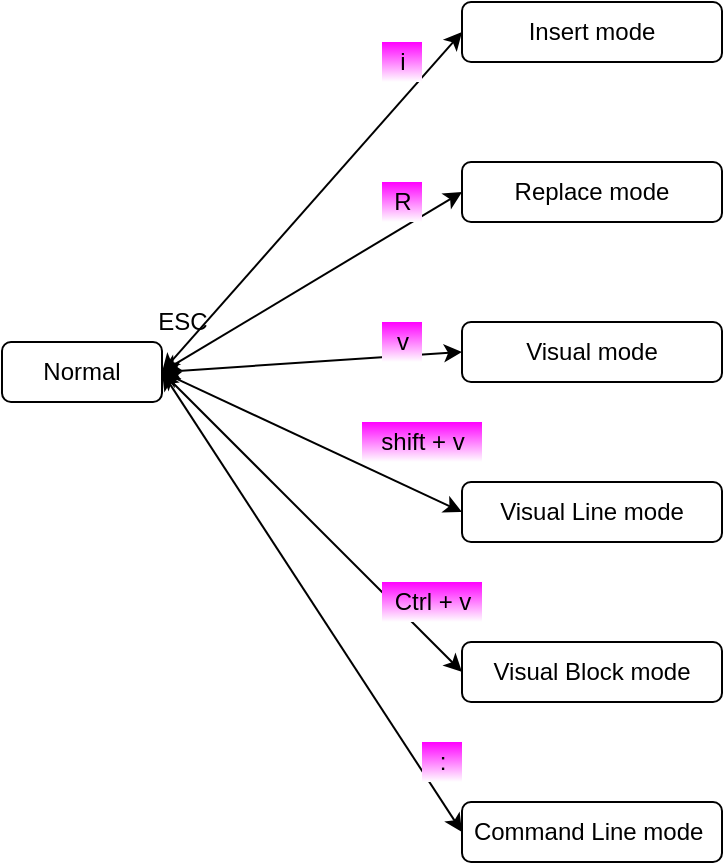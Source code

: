 <mxfile version="14.1.8" type="device"><diagram id="RLSje9vRHY7v4DiEY5Mu" name="Page-1"><mxGraphModel dx="906" dy="664" grid="1" gridSize="10" guides="1" tooltips="1" connect="1" arrows="1" fold="1" page="1" pageScale="1" pageWidth="827" pageHeight="1169" math="0" shadow="0"><root><mxCell id="0"/><mxCell id="1" parent="0"/><mxCell id="G6lRnmCvlqdJt1yWAenH-1" value="Normal" style="rounded=1;whiteSpace=wrap;html=1;" vertex="1" parent="1"><mxGeometry x="40" y="250" width="80" height="30" as="geometry"/></mxCell><mxCell id="G6lRnmCvlqdJt1yWAenH-2" value="Insert mode" style="rounded=1;whiteSpace=wrap;html=1;" vertex="1" parent="1"><mxGeometry x="270" y="80" width="130" height="30" as="geometry"/></mxCell><mxCell id="G6lRnmCvlqdJt1yWAenH-3" value="" style="endArrow=classic;startArrow=classic;html=1;exitX=1;exitY=0.5;exitDx=0;exitDy=0;entryX=0;entryY=0.5;entryDx=0;entryDy=0;" edge="1" parent="1" source="G6lRnmCvlqdJt1yWAenH-1" target="G6lRnmCvlqdJt1yWAenH-2"><mxGeometry width="50" height="50" relative="1" as="geometry"><mxPoint x="170" y="190" as="sourcePoint"/><mxPoint x="220" y="140" as="targetPoint"/></mxGeometry></mxCell><mxCell id="G6lRnmCvlqdJt1yWAenH-5" value="ESC" style="text;html=1;align=center;verticalAlign=middle;resizable=0;points=[];autosize=1;" vertex="1" parent="1"><mxGeometry x="110" y="230" width="40" height="20" as="geometry"/></mxCell><mxCell id="G6lRnmCvlqdJt1yWAenH-6" value="Replace mode" style="rounded=1;whiteSpace=wrap;html=1;" vertex="1" parent="1"><mxGeometry x="270" y="160" width="130" height="30" as="geometry"/></mxCell><mxCell id="G6lRnmCvlqdJt1yWAenH-7" value="Visual Line mode" style="rounded=1;whiteSpace=wrap;html=1;" vertex="1" parent="1"><mxGeometry x="270" y="320" width="130" height="30" as="geometry"/></mxCell><mxCell id="G6lRnmCvlqdJt1yWAenH-8" value="Visual Block mode" style="rounded=1;whiteSpace=wrap;html=1;" vertex="1" parent="1"><mxGeometry x="270" y="400" width="130" height="30" as="geometry"/></mxCell><mxCell id="G6lRnmCvlqdJt1yWAenH-9" value="Command Line mode&amp;nbsp;" style="rounded=1;whiteSpace=wrap;html=1;" vertex="1" parent="1"><mxGeometry x="270" y="480" width="130" height="30" as="geometry"/></mxCell><mxCell id="G6lRnmCvlqdJt1yWAenH-11" value="" style="endArrow=classic;startArrow=classic;html=1;exitX=1;exitY=0.5;exitDx=0;exitDy=0;entryX=0;entryY=0.5;entryDx=0;entryDy=0;" edge="1" parent="1" source="G6lRnmCvlqdJt1yWAenH-1" target="G6lRnmCvlqdJt1yWAenH-6"><mxGeometry width="50" height="50" relative="1" as="geometry"><mxPoint x="150" y="300" as="sourcePoint"/><mxPoint x="200" y="250" as="targetPoint"/></mxGeometry></mxCell><mxCell id="G6lRnmCvlqdJt1yWAenH-12" value="R" style="text;html=1;align=center;verticalAlign=middle;resizable=0;points=[];autosize=1;gradientColor=#ffffff;fillColor=#FF00FF;" vertex="1" parent="1"><mxGeometry x="230" y="170" width="20" height="20" as="geometry"/></mxCell><mxCell id="G6lRnmCvlqdJt1yWAenH-15" value="" style="endArrow=classic;startArrow=classic;html=1;exitX=1;exitY=0.5;exitDx=0;exitDy=0;entryX=0;entryY=0.5;entryDx=0;entryDy=0;" edge="1" parent="1" source="G6lRnmCvlqdJt1yWAenH-1" target="G6lRnmCvlqdJt1yWAenH-7"><mxGeometry width="50" height="50" relative="1" as="geometry"><mxPoint x="150" y="340" as="sourcePoint"/><mxPoint x="200" y="290" as="targetPoint"/></mxGeometry></mxCell><mxCell id="G6lRnmCvlqdJt1yWAenH-16" value="shift + v" style="text;html=1;align=center;verticalAlign=middle;resizable=0;points=[];autosize=1;gradientColor=#ffffff;fillColor=#FF00FF;" vertex="1" parent="1"><mxGeometry x="220" y="290" width="60" height="20" as="geometry"/></mxCell><mxCell id="G6lRnmCvlqdJt1yWAenH-17" value="" style="endArrow=classic;startArrow=classic;html=1;exitX=1;exitY=0.5;exitDx=0;exitDy=0;entryX=0;entryY=0.5;entryDx=0;entryDy=0;" edge="1" parent="1" source="G6lRnmCvlqdJt1yWAenH-1" target="G6lRnmCvlqdJt1yWAenH-8"><mxGeometry width="50" height="50" relative="1" as="geometry"><mxPoint x="160" y="340" as="sourcePoint"/><mxPoint x="210" y="290" as="targetPoint"/></mxGeometry></mxCell><mxCell id="G6lRnmCvlqdJt1yWAenH-18" value="Ctrl + v" style="text;html=1;align=center;verticalAlign=middle;resizable=0;points=[];autosize=1;gradientColor=#ffffff;fillColor=#FF00FF;" vertex="1" parent="1"><mxGeometry x="230" y="370" width="50" height="20" as="geometry"/></mxCell><mxCell id="G6lRnmCvlqdJt1yWAenH-19" value="" style="endArrow=classic;startArrow=classic;html=1;exitX=1;exitY=0.5;exitDx=0;exitDy=0;entryX=0;entryY=0.5;entryDx=0;entryDy=0;" edge="1" parent="1" source="G6lRnmCvlqdJt1yWAenH-1" target="G6lRnmCvlqdJt1yWAenH-9"><mxGeometry width="50" height="50" relative="1" as="geometry"><mxPoint x="130" y="390" as="sourcePoint"/><mxPoint x="180" y="340" as="targetPoint"/></mxGeometry></mxCell><mxCell id="G6lRnmCvlqdJt1yWAenH-20" value=":" style="text;html=1;align=center;verticalAlign=middle;resizable=0;points=[];autosize=1;gradientColor=#ffffff;fillColor=#FF00FF;" vertex="1" parent="1"><mxGeometry x="250" y="450" width="20" height="20" as="geometry"/></mxCell><mxCell id="G6lRnmCvlqdJt1yWAenH-22" value="Visual mode" style="rounded=1;whiteSpace=wrap;html=1;" vertex="1" parent="1"><mxGeometry x="270" y="240" width="130" height="30" as="geometry"/></mxCell><mxCell id="G6lRnmCvlqdJt1yWAenH-23" value="" style="endArrow=classic;startArrow=classic;html=1;exitX=1;exitY=0.5;exitDx=0;exitDy=0;entryX=0;entryY=0.5;entryDx=0;entryDy=0;" edge="1" parent="1" source="G6lRnmCvlqdJt1yWAenH-1" target="G6lRnmCvlqdJt1yWAenH-22"><mxGeometry width="50" height="50" relative="1" as="geometry"><mxPoint x="200" y="280" as="sourcePoint"/><mxPoint x="250" y="230" as="targetPoint"/></mxGeometry></mxCell><mxCell id="G6lRnmCvlqdJt1yWAenH-24" value="v" style="text;html=1;align=center;verticalAlign=middle;resizable=0;points=[];autosize=1;gradientColor=#ffffff;fillColor=#FF00FF;" vertex="1" parent="1"><mxGeometry x="230" y="240" width="20" height="20" as="geometry"/></mxCell><mxCell id="G6lRnmCvlqdJt1yWAenH-4" value="i" style="text;html=1;align=center;verticalAlign=middle;resizable=0;points=[];autosize=1;fillColor=#FF00FF;rounded=0;glass=0;shadow=0;sketch=0;gradientColor=#ffffff;gradientDirection=south;" vertex="1" parent="1"><mxGeometry x="230" y="100" width="20" height="20" as="geometry"/></mxCell></root></mxGraphModel></diagram></mxfile>